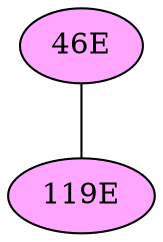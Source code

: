 // The Round Table
graph {
	"46E" [fillcolor="#FFA6FF" style=radial]
	"119E" [fillcolor="#FFA6FF" style=radial]
	"46E" -- "119E" [penwidth=1]
}
